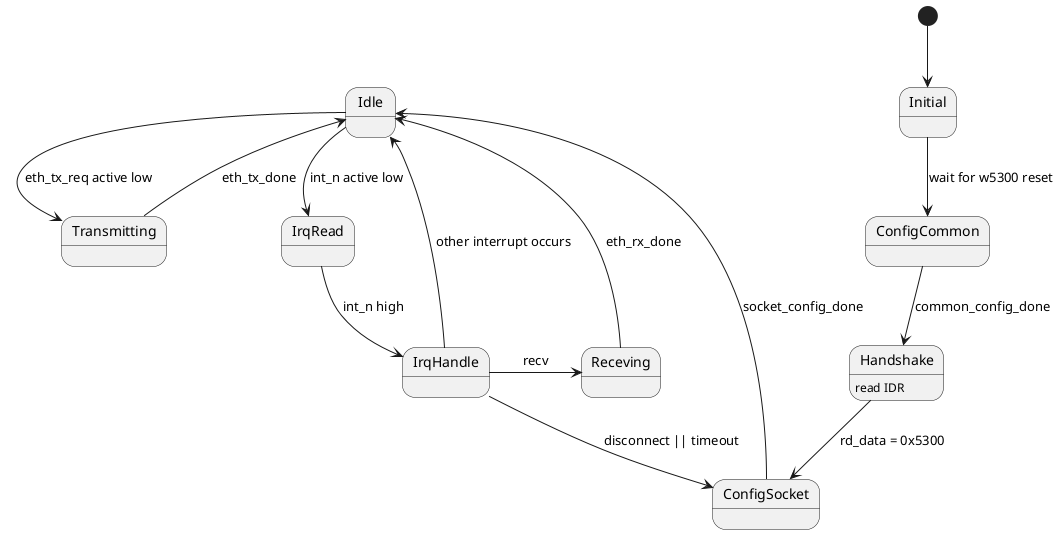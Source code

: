 @startuml w5300_driver_entry
    [*] --> Initial
    Initial --> ConfigCommon: wait for w5300 reset
    ConfigCommon --> Handshake: common_config_done
    Handshake --> ConfigSocket: rd_data = 0x5300
    ConfigSocket --> Idle: socket_config_done
    Idle --> IrqRead: int_n active low
    Idle -> Transmitting: eth_tx_req active low
    IrqRead --> IrqHandle: int_n high
    IrqHandle --> ConfigSocket: disconnect || timeout
    IrqHandle -> Receving: recv
    IrqHandle -> Idle: other interrupt occurs
    Transmitting --> Idle: eth_tx_done
    Receving --> Idle: eth_rx_done

    Handshake: read IDR
@enduml
